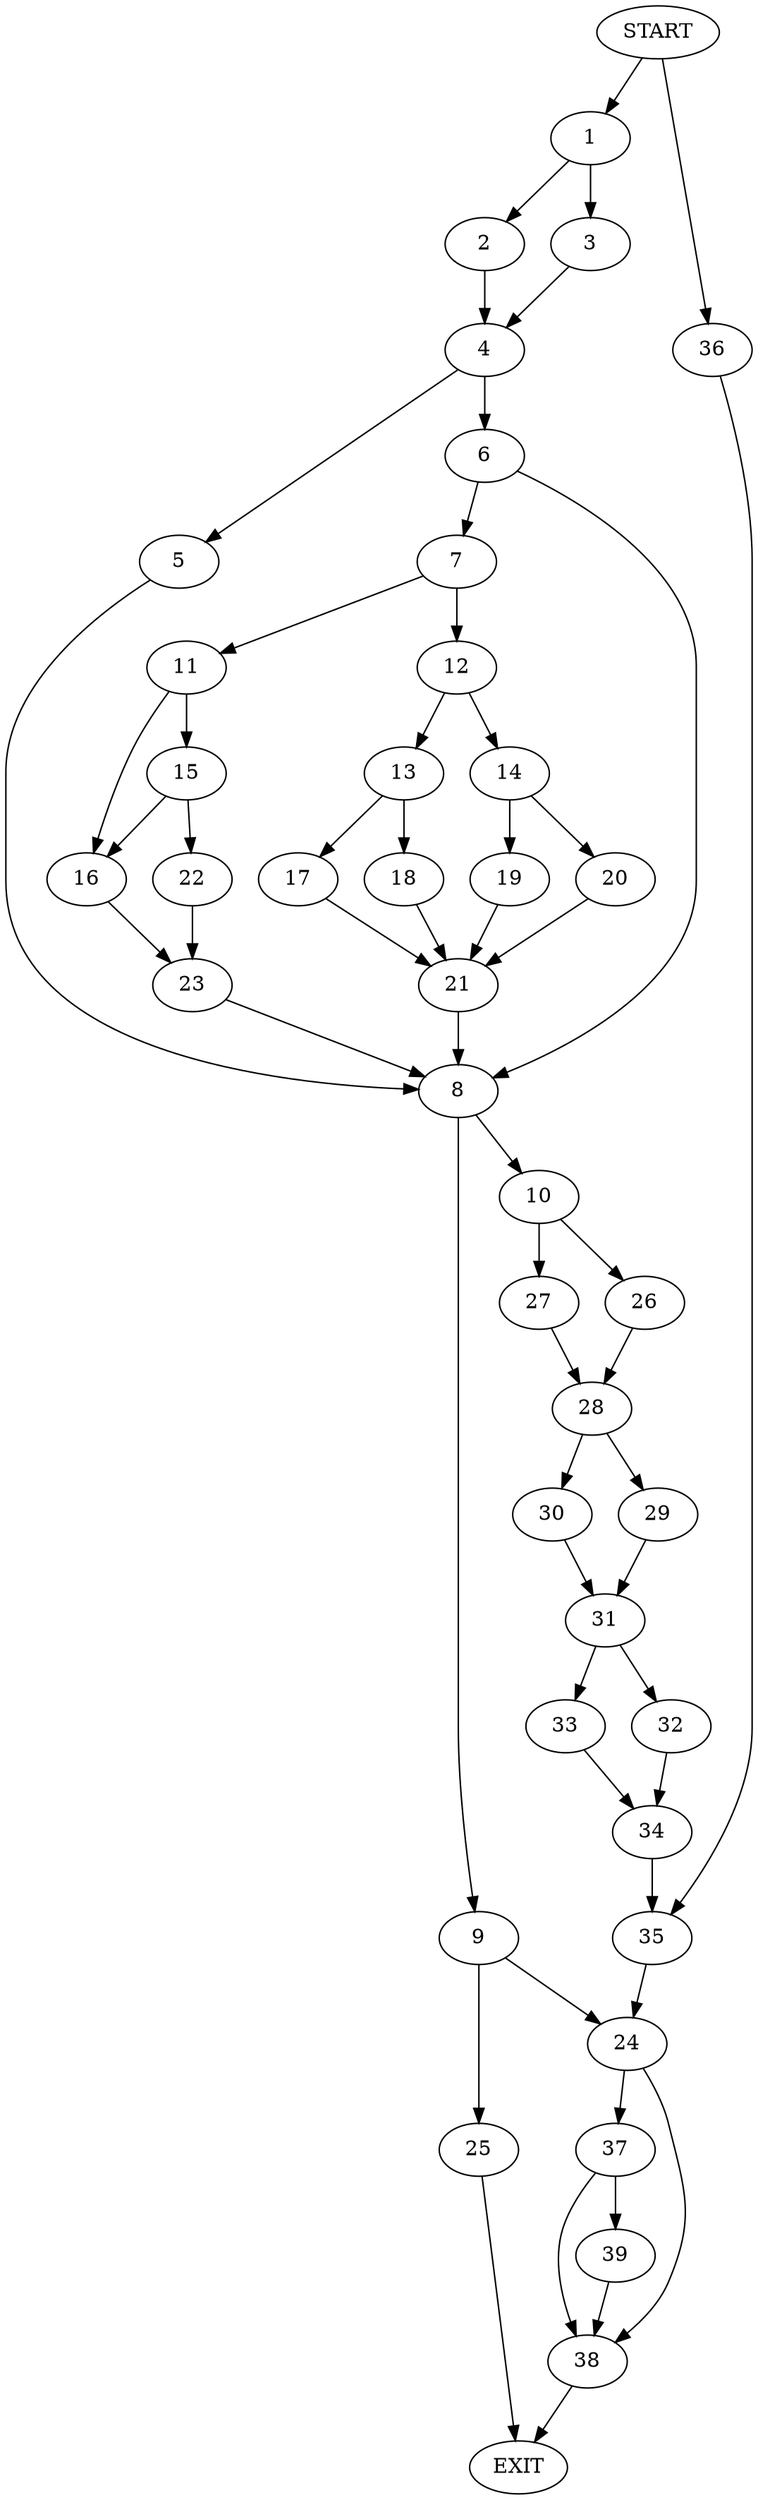digraph {
0 [label="START"]
40 [label="EXIT"]
0 -> 1
1 -> 2
1 -> 3
3 -> 4
2 -> 4
4 -> 5
4 -> 6
6 -> 7
6 -> 8
5 -> 8
8 -> 9
8 -> 10
7 -> 11
7 -> 12
12 -> 13
12 -> 14
11 -> 15
11 -> 16
13 -> 17
13 -> 18
14 -> 19
14 -> 20
19 -> 21
20 -> 21
21 -> 8
17 -> 21
18 -> 21
15 -> 22
15 -> 16
16 -> 23
22 -> 23
23 -> 8
9 -> 24
9 -> 25
10 -> 26
10 -> 27
27 -> 28
26 -> 28
28 -> 29
28 -> 30
29 -> 31
30 -> 31
31 -> 32
31 -> 33
32 -> 34
33 -> 34
34 -> 35
35 -> 24
0 -> 36
36 -> 35
24 -> 37
24 -> 38
25 -> 40
37 -> 38
37 -> 39
38 -> 40
39 -> 38
}
